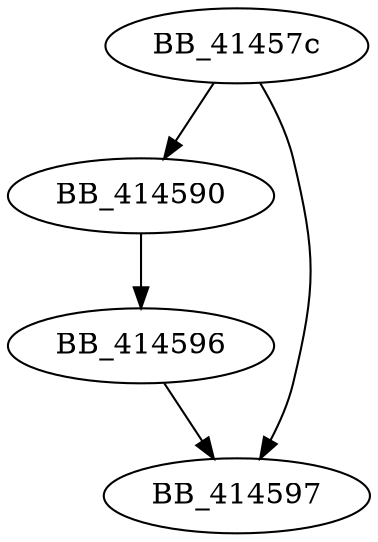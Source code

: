 DiGraph sub_41457C{
BB_41457c->BB_414590
BB_41457c->BB_414597
BB_414590->BB_414596
BB_414596->BB_414597
}
